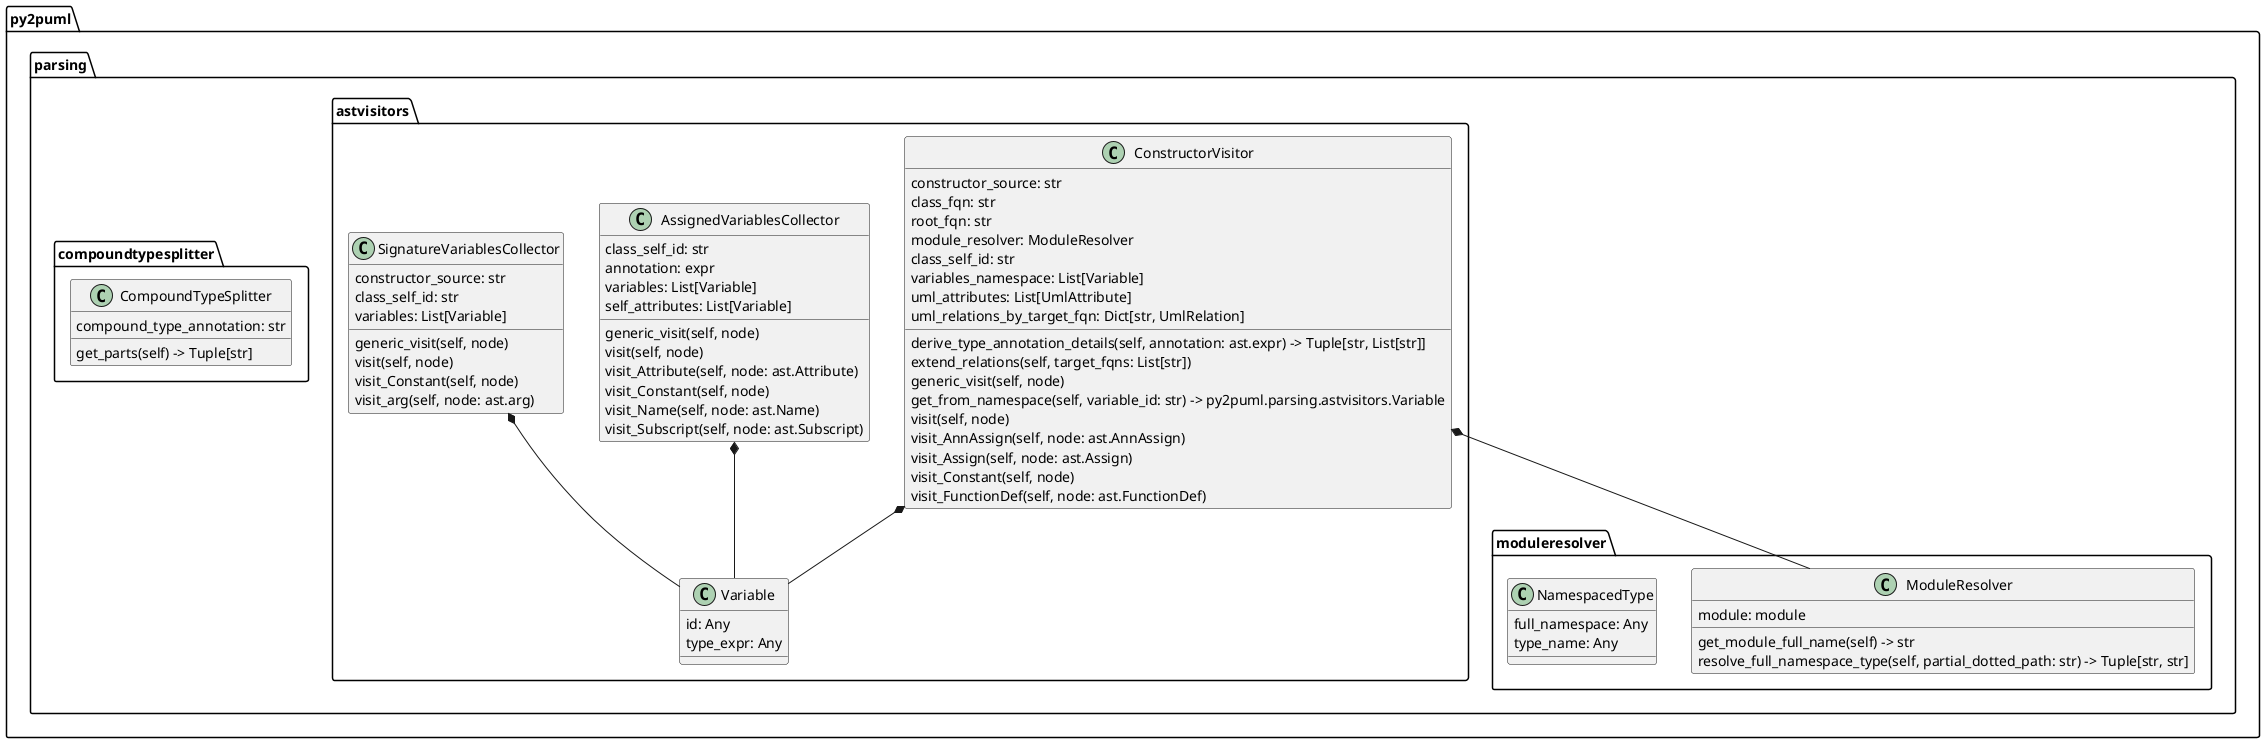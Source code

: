 @startuml
class py2puml.parsing.astvisitors.AssignedVariablesCollector {
  class_self_id: str
  annotation: expr
  variables: List[Variable]
  self_attributes: List[Variable]
  generic_visit(self, node)
  visit(self, node)
  visit_Attribute(self, node: ast.Attribute)
  visit_Constant(self, node)
  visit_Name(self, node: ast.Name)
  visit_Subscript(self, node: ast.Subscript)
}
class py2puml.parsing.compoundtypesplitter.CompoundTypeSplitter {
  compound_type_annotation: str
  get_parts(self) -> Tuple[str]
}
class py2puml.parsing.astvisitors.ConstructorVisitor {
  constructor_source: str
  class_fqn: str
  root_fqn: str
  module_resolver: ModuleResolver
  class_self_id: str
  variables_namespace: List[Variable]
  uml_attributes: List[UmlAttribute]
  uml_relations_by_target_fqn: Dict[str, UmlRelation]
  derive_type_annotation_details(self, annotation: ast.expr) -> Tuple[str, List[str]]
  extend_relations(self, target_fqns: List[str])
  generic_visit(self, node)
  get_from_namespace(self, variable_id: str) -> py2puml.parsing.astvisitors.Variable
  visit(self, node)
  visit_AnnAssign(self, node: ast.AnnAssign)
  visit_Assign(self, node: ast.Assign)
  visit_Constant(self, node)
  visit_FunctionDef(self, node: ast.FunctionDef)
}
class py2puml.parsing.moduleresolver.ModuleResolver {
  module: module
  get_module_full_name(self) -> str
  resolve_full_namespace_type(self, partial_dotted_path: str) -> Tuple[str, str]
}
class py2puml.parsing.moduleresolver.NamespacedType {
  full_namespace: Any
  type_name: Any
}
class py2puml.parsing.astvisitors.SignatureVariablesCollector {
  constructor_source: str
  class_self_id: str
  variables: List[Variable]
  generic_visit(self, node)
  visit(self, node)
  visit_Constant(self, node)
  visit_arg(self, node: ast.arg)
}
class py2puml.parsing.astvisitors.Variable {
  id: Any
  type_expr: Any
}
py2puml.parsing.astvisitors.AssignedVariablesCollector *-- py2puml.parsing.astvisitors.Variable
py2puml.parsing.astvisitors.ConstructorVisitor *-- py2puml.parsing.moduleresolver.ModuleResolver
py2puml.parsing.astvisitors.ConstructorVisitor *-- py2puml.parsing.astvisitors.Variable
py2puml.parsing.astvisitors.SignatureVariablesCollector *-- py2puml.parsing.astvisitors.Variable
@enduml

